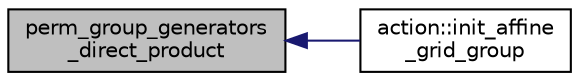 digraph "perm_group_generators_direct_product"
{
  edge [fontname="Helvetica",fontsize="10",labelfontname="Helvetica",labelfontsize="10"];
  node [fontname="Helvetica",fontsize="10",shape=record];
  rankdir="LR";
  Node136 [label="perm_group_generators\l_direct_product",height=0.2,width=0.4,color="black", fillcolor="grey75", style="filled", fontcolor="black"];
  Node136 -> Node137 [dir="back",color="midnightblue",fontsize="10",style="solid",fontname="Helvetica"];
  Node137 [label="action::init_affine\l_grid_group",height=0.2,width=0.4,color="black", fillcolor="white", style="filled",URL="$d2/d86/classaction.html#af2729078ff35ee216d9b435ec9f9bbbe"];
}
